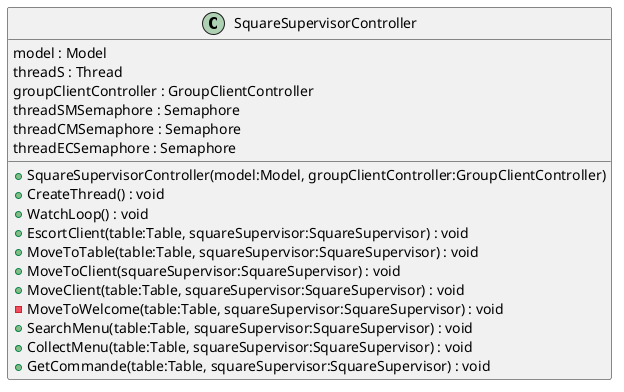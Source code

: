@startuml
class SquareSupervisorController {
    model : Model
    threadS : Thread
    groupClientController : GroupClientController
    threadSMSemaphore : Semaphore
    threadCMSemaphore : Semaphore
    threadECSemaphore : Semaphore
    + SquareSupervisorController(model:Model, groupClientController:GroupClientController)
    + CreateThread() : void
    + WatchLoop() : void
    + EscortClient(table:Table, squareSupervisor:SquareSupervisor) : void
    + MoveToTable(table:Table, squareSupervisor:SquareSupervisor) : void
    + MoveToClient(squareSupervisor:SquareSupervisor) : void
    + MoveClient(table:Table, squareSupervisor:SquareSupervisor) : void
    - MoveToWelcome(table:Table, squareSupervisor:SquareSupervisor) : void
    + SearchMenu(table:Table, squareSupervisor:SquareSupervisor) : void
    + CollectMenu(table:Table, squareSupervisor:SquareSupervisor) : void
    + GetCommande(table:Table, squareSupervisor:SquareSupervisor) : void
}
@enduml
